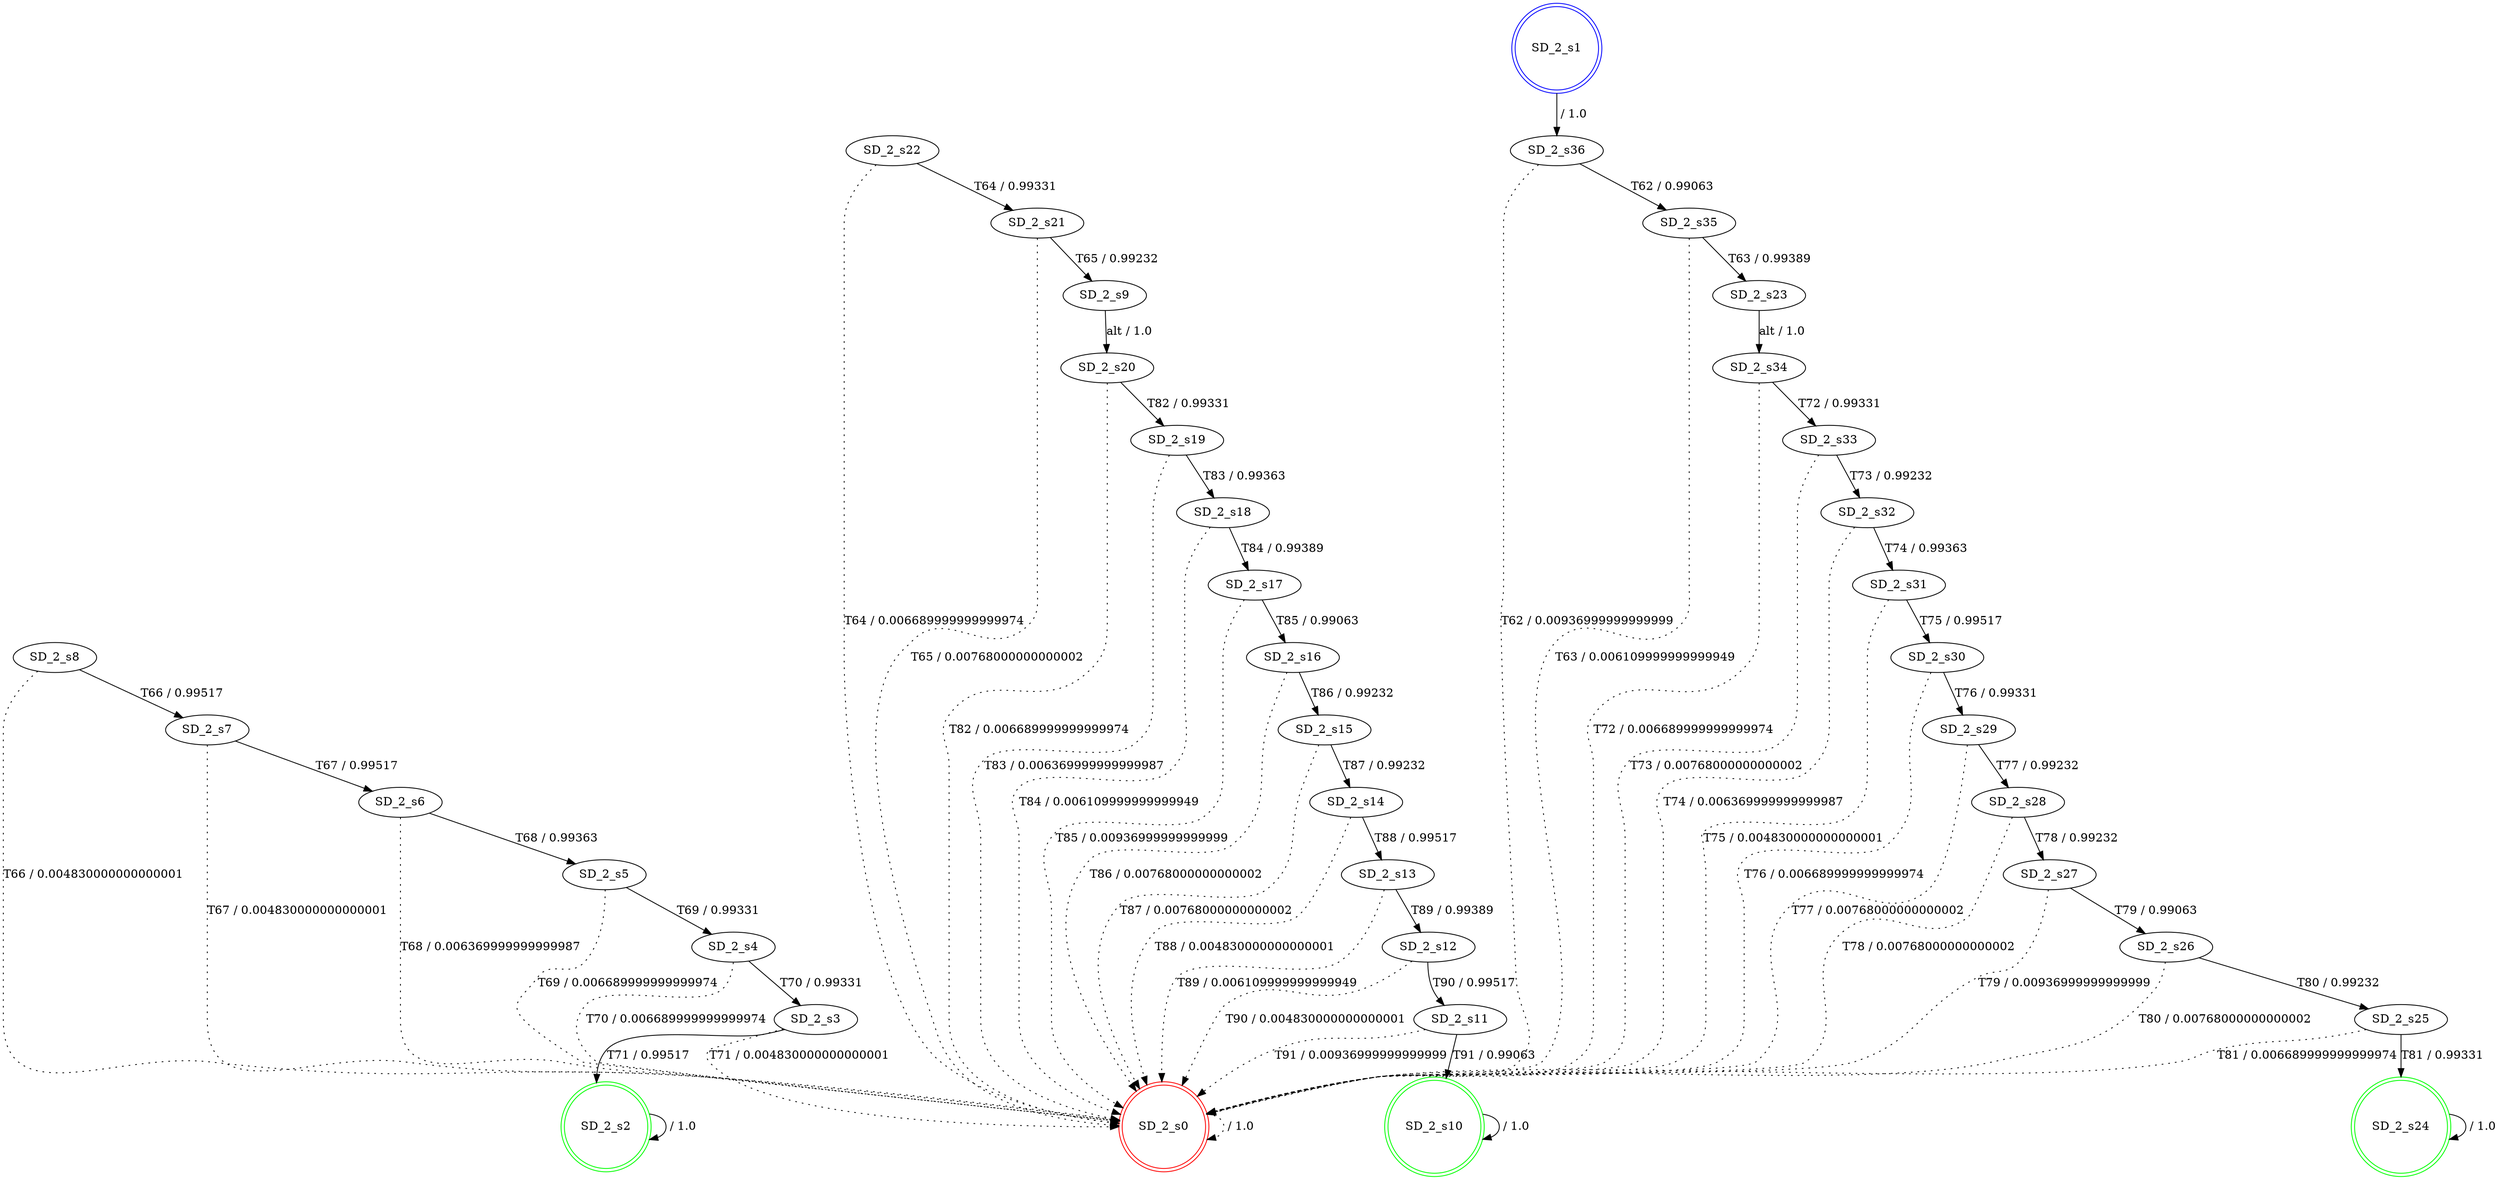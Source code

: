 digraph graphname {
SD_2_s0 [label="SD_2_s0",color=red,shape=doublecircle ];
SD_2_s1 [label="SD_2_s1",color=blue,shape=doublecircle ];
SD_2_s2 [label="SD_2_s2",color=green,shape=doublecircle ];
SD_2_s3 [label="SD_2_s3" ];
SD_2_s4 [label="SD_2_s4" ];
SD_2_s5 [label="SD_2_s5" ];
SD_2_s6 [label="SD_2_s6" ];
SD_2_s7 [label="SD_2_s7" ];
SD_2_s8 [label="SD_2_s8" ];
SD_2_s9 [label="SD_2_s9" ];
SD_2_s10 [label="SD_2_s10",color=green,shape=doublecircle ];
SD_2_s11 [label="SD_2_s11" ];
SD_2_s12 [label="SD_2_s12" ];
SD_2_s13 [label="SD_2_s13" ];
SD_2_s14 [label="SD_2_s14" ];
SD_2_s15 [label="SD_2_s15" ];
SD_2_s16 [label="SD_2_s16" ];
SD_2_s17 [label="SD_2_s17" ];
SD_2_s18 [label="SD_2_s18" ];
SD_2_s19 [label="SD_2_s19" ];
SD_2_s20 [label="SD_2_s20" ];
SD_2_s21 [label="SD_2_s21" ];
SD_2_s22 [label="SD_2_s22" ];
SD_2_s23 [label="SD_2_s23" ];
SD_2_s24 [label="SD_2_s24",color=green,shape=doublecircle ];
SD_2_s25 [label="SD_2_s25" ];
SD_2_s26 [label="SD_2_s26" ];
SD_2_s27 [label="SD_2_s27" ];
SD_2_s28 [label="SD_2_s28" ];
SD_2_s29 [label="SD_2_s29" ];
SD_2_s30 [label="SD_2_s30" ];
SD_2_s31 [label="SD_2_s31" ];
SD_2_s32 [label="SD_2_s32" ];
SD_2_s33 [label="SD_2_s33" ];
SD_2_s34 [label="SD_2_s34" ];
SD_2_s35 [label="SD_2_s35" ];
SD_2_s36 [label="SD_2_s36" ];
SD_2_s0 -> SD_2_s0 [label=" / 1.0", style=dotted];
SD_2_s1 -> SD_2_s36 [label=" / 1.0"];
SD_2_s2 -> SD_2_s2 [label=" / 1.0"];
SD_2_s3 -> SD_2_s2 [label="T71 / 0.99517"];
SD_2_s3 -> SD_2_s0 [label="T71 / 0.004830000000000001", style=dotted];
SD_2_s4 -> SD_2_s3 [label="T70 / 0.99331"];
SD_2_s4 -> SD_2_s0 [label="T70 / 0.006689999999999974", style=dotted];
SD_2_s5 -> SD_2_s4 [label="T69 / 0.99331"];
SD_2_s5 -> SD_2_s0 [label="T69 / 0.006689999999999974", style=dotted];
SD_2_s6 -> SD_2_s5 [label="T68 / 0.99363"];
SD_2_s6 -> SD_2_s0 [label="T68 / 0.006369999999999987", style=dotted];
SD_2_s7 -> SD_2_s6 [label="T67 / 0.99517"];
SD_2_s7 -> SD_2_s0 [label="T67 / 0.004830000000000001", style=dotted];
SD_2_s8 -> SD_2_s7 [label="T66 / 0.99517"];
SD_2_s8 -> SD_2_s0 [label="T66 / 0.004830000000000001", style=dotted];
SD_2_s9 -> SD_2_s20 [label="alt / 1.0"];
SD_2_s10 -> SD_2_s10 [label=" / 1.0"];
SD_2_s11 -> SD_2_s10 [label="T91 / 0.99063"];
SD_2_s11 -> SD_2_s0 [label="T91 / 0.00936999999999999", style=dotted];
SD_2_s12 -> SD_2_s11 [label="T90 / 0.99517"];
SD_2_s12 -> SD_2_s0 [label="T90 / 0.004830000000000001", style=dotted];
SD_2_s13 -> SD_2_s12 [label="T89 / 0.99389"];
SD_2_s13 -> SD_2_s0 [label="T89 / 0.006109999999999949", style=dotted];
SD_2_s14 -> SD_2_s13 [label="T88 / 0.99517"];
SD_2_s14 -> SD_2_s0 [label="T88 / 0.004830000000000001", style=dotted];
SD_2_s15 -> SD_2_s14 [label="T87 / 0.99232"];
SD_2_s15 -> SD_2_s0 [label="T87 / 0.00768000000000002", style=dotted];
SD_2_s16 -> SD_2_s15 [label="T86 / 0.99232"];
SD_2_s16 -> SD_2_s0 [label="T86 / 0.00768000000000002", style=dotted];
SD_2_s17 -> SD_2_s16 [label="T85 / 0.99063"];
SD_2_s17 -> SD_2_s0 [label="T85 / 0.00936999999999999", style=dotted];
SD_2_s18 -> SD_2_s17 [label="T84 / 0.99389"];
SD_2_s18 -> SD_2_s0 [label="T84 / 0.006109999999999949", style=dotted];
SD_2_s19 -> SD_2_s18 [label="T83 / 0.99363"];
SD_2_s19 -> SD_2_s0 [label="T83 / 0.006369999999999987", style=dotted];
SD_2_s20 -> SD_2_s19 [label="T82 / 0.99331"];
SD_2_s20 -> SD_2_s0 [label="T82 / 0.006689999999999974", style=dotted];
SD_2_s21 -> SD_2_s9 [label="T65 / 0.99232"];
SD_2_s21 -> SD_2_s0 [label="T65 / 0.00768000000000002", style=dotted];
SD_2_s22 -> SD_2_s21 [label="T64 / 0.99331"];
SD_2_s22 -> SD_2_s0 [label="T64 / 0.006689999999999974", style=dotted];
SD_2_s23 -> SD_2_s34 [label="alt / 1.0"];
SD_2_s24 -> SD_2_s24 [label=" / 1.0"];
SD_2_s25 -> SD_2_s24 [label="T81 / 0.99331"];
SD_2_s25 -> SD_2_s0 [label="T81 / 0.006689999999999974", style=dotted];
SD_2_s26 -> SD_2_s25 [label="T80 / 0.99232"];
SD_2_s26 -> SD_2_s0 [label="T80 / 0.00768000000000002", style=dotted];
SD_2_s27 -> SD_2_s26 [label="T79 / 0.99063"];
SD_2_s27 -> SD_2_s0 [label="T79 / 0.00936999999999999", style=dotted];
SD_2_s28 -> SD_2_s27 [label="T78 / 0.99232"];
SD_2_s28 -> SD_2_s0 [label="T78 / 0.00768000000000002", style=dotted];
SD_2_s29 -> SD_2_s28 [label="T77 / 0.99232"];
SD_2_s29 -> SD_2_s0 [label="T77 / 0.00768000000000002", style=dotted];
SD_2_s30 -> SD_2_s29 [label="T76 / 0.99331"];
SD_2_s30 -> SD_2_s0 [label="T76 / 0.006689999999999974", style=dotted];
SD_2_s31 -> SD_2_s30 [label="T75 / 0.99517"];
SD_2_s31 -> SD_2_s0 [label="T75 / 0.004830000000000001", style=dotted];
SD_2_s32 -> SD_2_s31 [label="T74 / 0.99363"];
SD_2_s32 -> SD_2_s0 [label="T74 / 0.006369999999999987", style=dotted];
SD_2_s33 -> SD_2_s32 [label="T73 / 0.99232"];
SD_2_s33 -> SD_2_s0 [label="T73 / 0.00768000000000002", style=dotted];
SD_2_s34 -> SD_2_s33 [label="T72 / 0.99331"];
SD_2_s34 -> SD_2_s0 [label="T72 / 0.006689999999999974", style=dotted];
SD_2_s35 -> SD_2_s23 [label="T63 / 0.99389"];
SD_2_s35 -> SD_2_s0 [label="T63 / 0.006109999999999949", style=dotted];
SD_2_s36 -> SD_2_s35 [label="T62 / 0.99063"];
SD_2_s36 -> SD_2_s0 [label="T62 / 0.00936999999999999", style=dotted];
}